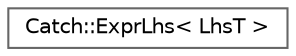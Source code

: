 digraph "Graphical Class Hierarchy"
{
 // LATEX_PDF_SIZE
  bgcolor="transparent";
  edge [fontname=Helvetica,fontsize=10,labelfontname=Helvetica,labelfontsize=10];
  node [fontname=Helvetica,fontsize=10,shape=box,height=0.2,width=0.4];
  rankdir="LR";
  Node0 [id="Node000000",label="Catch::ExprLhs\< LhsT \>",height=0.2,width=0.4,color="grey40", fillcolor="white", style="filled",URL="$class_catch_1_1_expr_lhs.html",tooltip=" "];
}
